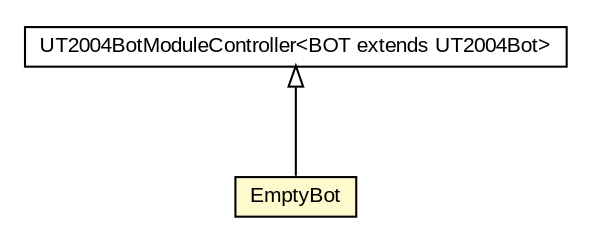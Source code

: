 #!/usr/local/bin/dot
#
# Class diagram 
# Generated by UMLGraph version 5.1 (http://www.umlgraph.org/)
#

digraph G {
	edge [fontname="arial",fontsize=10,labelfontname="arial",labelfontsize=10];
	node [fontname="arial",fontsize=10,shape=plaintext];
	nodesep=0.25;
	ranksep=0.5;
	// com.mycompany.test1.EmptyBot
	c3 [label=<<table title="com.mycompany.test1.EmptyBot" border="0" cellborder="1" cellspacing="0" cellpadding="2" port="p" bgcolor="lemonChiffon" href="./EmptyBot.html">
		<tr><td><table border="0" cellspacing="0" cellpadding="1">
<tr><td align="center" balign="center"> EmptyBot </td></tr>
		</table></td></tr>
		</table>>, fontname="arial", fontcolor="black", fontsize=10.0];
	//com.mycompany.test1.EmptyBot extends cz.cuni.amis.pogamut.ut2004.bot.impl.UT2004BotModuleController
	c5:p -> c3:p [dir=back,arrowtail=empty];
	// cz.cuni.amis.pogamut.ut2004.bot.impl.UT2004BotModuleController<BOT extends cz.cuni.amis.pogamut.ut2004.bot.impl.UT2004Bot>
	c5 [label=<<table title="cz.cuni.amis.pogamut.ut2004.bot.impl.UT2004BotModuleController" border="0" cellborder="1" cellspacing="0" cellpadding="2" port="p" href="http://diana.ms.mff.cuni.cz/maven-sites/pogamut/3.7.0/pogamut-ut2004/apidocs/cz/cuni/amis/pogamut/ut2004/bot/impl/UT2004BotModuleController.html">
		<tr><td><table border="0" cellspacing="0" cellpadding="1">
<tr><td align="center" balign="center"> UT2004BotModuleController&lt;BOT extends UT2004Bot&gt; </td></tr>
		</table></td></tr>
		</table>>, fontname="arial", fontcolor="black", fontsize=10.0];
}

